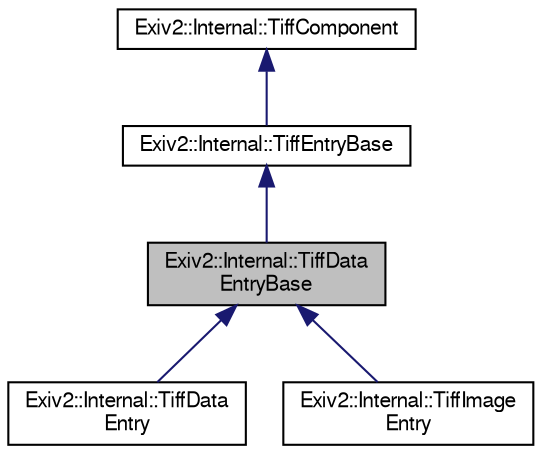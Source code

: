 digraph "Exiv2::Internal::TiffDataEntryBase"
{
  edge [fontname="FreeSans",fontsize="10",labelfontname="FreeSans",labelfontsize="10"];
  node [fontname="FreeSans",fontsize="10",shape=record];
  Node1 [label="Exiv2::Internal::TiffData\lEntryBase",height=0.2,width=0.4,color="black", fillcolor="grey75", style="filled" fontcolor="black"];
  Node2 -> Node1 [dir="back",color="midnightblue",fontsize="10",style="solid",fontname="FreeSans"];
  Node2 [label="Exiv2::Internal::TiffEntryBase",height=0.2,width=0.4,color="black", fillcolor="white", style="filled",URL="$classExiv2_1_1Internal_1_1TiffEntryBase.html",tooltip="This abstract base class provides the common functionality of an IFD directory entry and defines an e..."];
  Node3 -> Node2 [dir="back",color="midnightblue",fontsize="10",style="solid",fontname="FreeSans"];
  Node3 [label="Exiv2::Internal::TiffComponent",height=0.2,width=0.4,color="black", fillcolor="white", style="filled",URL="$classExiv2_1_1Internal_1_1TiffComponent.html",tooltip="Interface class for components of a TIFF directory hierarchy (Composite pattern). Both TIFF directori..."];
  Node1 -> Node4 [dir="back",color="midnightblue",fontsize="10",style="solid",fontname="FreeSans"];
  Node4 [label="Exiv2::Internal::TiffData\lEntry",height=0.2,width=0.4,color="black", fillcolor="white", style="filled",URL="$classExiv2_1_1Internal_1_1TiffDataEntry.html",tooltip="A standard TIFF IFD entry consisting of a value which is an offset to a data area and the data area..."];
  Node1 -> Node5 [dir="back",color="midnightblue",fontsize="10",style="solid",fontname="FreeSans"];
  Node5 [label="Exiv2::Internal::TiffImage\lEntry",height=0.2,width=0.4,color="black", fillcolor="white", style="filled",URL="$classExiv2_1_1Internal_1_1TiffImageEntry.html",tooltip="A standard TIFF IFD entry consisting of a value which is an array of offsets to image data areas..."];
}
